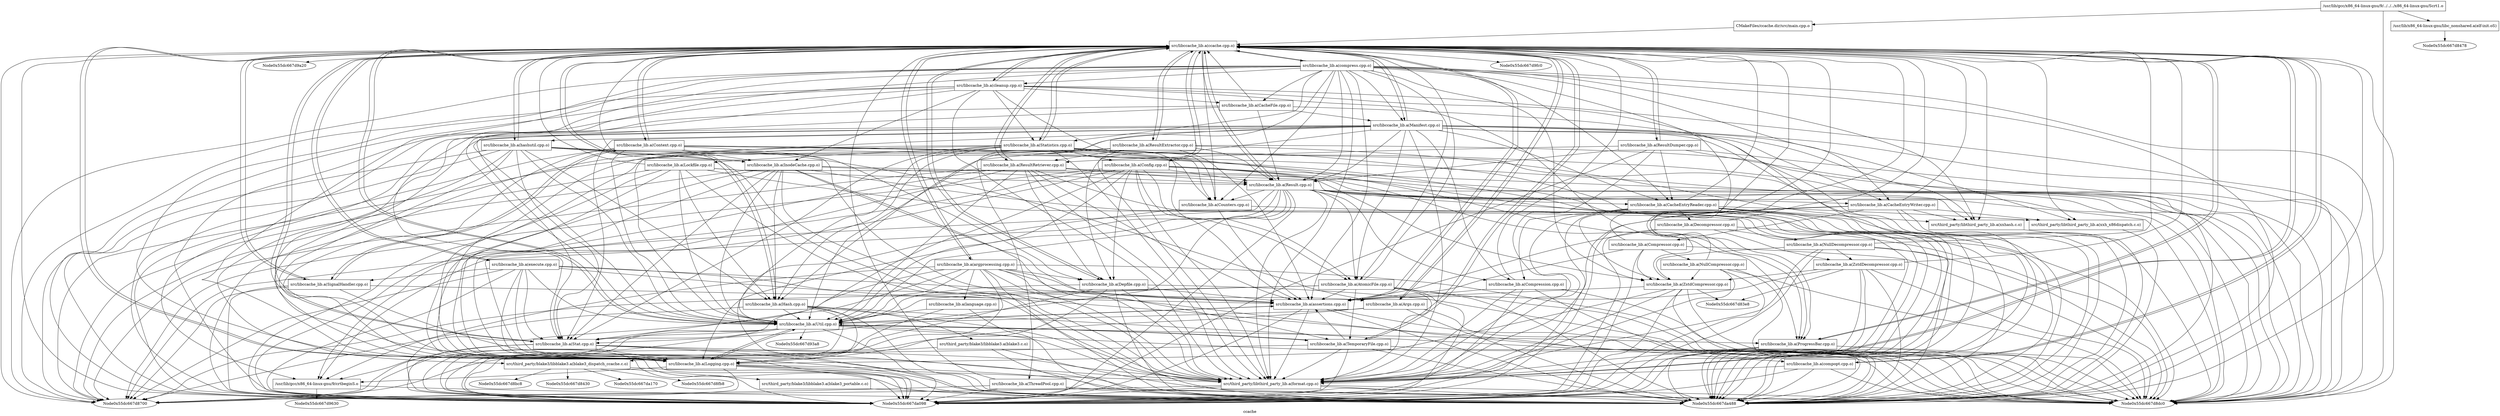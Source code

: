 digraph "ccache" {
	label="ccache";

	Node0x55dc667d9ca8 [shape=record,label="{/usr/lib/gcc/x86_64-linux-gnu/9/../../../x86_64-linux-gnu/Scrt1.o}"];
	Node0x55dc667d9ca8 -> Node0x55dc667d8af0;
	Node0x55dc667d9ca8 -> Node0x55dc667da488;
	Node0x55dc667d9ca8 -> Node0x55dc667d9ab0;
	Node0x55dc667d9168 [shape=record,label="{/usr/lib/gcc/x86_64-linux-gnu/9/crtbeginS.o}"];
	Node0x55dc667d9168 -> Node0x55dc667d9630;
	Node0x55dc667d9168 -> Node0x55dc667da488;
	Node0x55dc667d8af0 [shape=record,label="{CMakeFiles/ccache.dir/src/main.cpp.o}"];
	Node0x55dc667d8af0 -> Node0x55dc667d8b38;
	Node0x55dc667d8b38 [shape=record,label="{src/libccache_lib.a(ccache.cpp.o)}"];
	Node0x55dc667d8b38 -> Node0x55dc667d91b0;
	Node0x55dc667d8b38 -> Node0x55dc667d8598;
	Node0x55dc667d8b38 -> Node0x55dc667d9ee8;
	Node0x55dc667d8b38 -> Node0x55dc667da440;
	Node0x55dc667d8b38 -> Node0x55dc667da098;
	Node0x55dc667d8b38 -> Node0x55dc667d9a20;
	Node0x55dc667d8b38 -> Node0x55dc667d8dc0;
	Node0x55dc667d8b38 -> Node0x55dc667d8700;
	Node0x55dc667d8b38 -> Node0x55dc667da488;
	Node0x55dc667d8b38 -> Node0x55dc667d8280;
	Node0x55dc667d8b38 -> Node0x55dc667d9ea0;
	Node0x55dc667d8b38 -> Node0x55dc667d97e0;
	Node0x55dc667d8b38 -> Node0x55dc667d9240;
	Node0x55dc667d8b38 -> Node0x55dc667d8b80;
	Node0x55dc667d8b38 -> Node0x55dc667d8628;
	Node0x55dc667d8b38 -> Node0x55dc667d9c60;
	Node0x55dc667d8b38 -> Node0x55dc667d84c0;
	Node0x55dc667d8b38 -> Node0x55dc667d86b8;
	Node0x55dc667d8b38 -> Node0x55dc667d8aa8;
	Node0x55dc667d8b38 -> Node0x55dc667d9558;
	Node0x55dc667d8b38 -> Node0x55dc667d9870;
	Node0x55dc667d8b38 -> Node0x55dc667da3b0;
	Node0x55dc667d8b38 -> Node0x55dc667d95a0;
	Node0x55dc667d8b38 -> Node0x55dc667d8c58;
	Node0x55dc667d8b38 -> Node0x55dc667d8790;
	Node0x55dc667d8b38 -> Node0x55dc667d8508;
	Node0x55dc667d8b38 -> Node0x55dc667d9a68;
	Node0x55dc667d8b38 -> Node0x55dc667d9000;
	Node0x55dc667d8b38 -> Node0x55dc667d82c8;
	Node0x55dc667d8b38 -> Node0x55dc667d87d8;
	Node0x55dc667d8b38 -> Node0x55dc667d9fc0;
	Node0x55dc667d8b38 -> Node0x55dc667d8ca0;
	Node0x55dc667d8b38 -> Node0x55dc667d8670;
	Node0x55dc667d8b38 -> Node0x55dc667d8238;
	Node0x55dc667d91b0 [shape=record,label="{src/libccache_lib.a(ProgressBar.cpp.o)}"];
	Node0x55dc667d91b0 -> Node0x55dc667d8b38;
	Node0x55dc667d91b0 -> Node0x55dc667da098;
	Node0x55dc667d91b0 -> Node0x55dc667d8dc0;
	Node0x55dc667d91b0 -> Node0x55dc667da488;
	Node0x55dc667d91b0 -> Node0x55dc667d8ca0;
	Node0x55dc667d8598 [shape=record,label="{src/libccache_lib.a(Counters.cpp.o)}"];
	Node0x55dc667d8598 -> Node0x55dc667d9ee8;
	Node0x55dc667d8598 -> Node0x55dc667da098;
	Node0x55dc667d8598 -> Node0x55dc667da488;
	Node0x55dc667d9ee8 [shape=record,label="{src/libccache_lib.a(assertions.cpp.o)}"];
	Node0x55dc667d9ee8 -> Node0x55dc667d8b38;
	Node0x55dc667d9ee8 -> Node0x55dc667da440;
	Node0x55dc667d9ee8 -> Node0x55dc667da098;
	Node0x55dc667d9ee8 -> Node0x55dc667d8dc0;
	Node0x55dc667d9ee8 -> Node0x55dc667da488;
	Node0x55dc667d9ee8 -> Node0x55dc667d8ca0;
	Node0x55dc667da440 [shape=record,label="{src/libccache_lib.a(Util.cpp.o)}"];
	Node0x55dc667da440 -> Node0x55dc667d9168;
	Node0x55dc667da440 -> Node0x55dc667d8b38;
	Node0x55dc667da440 -> Node0x55dc667d91b0;
	Node0x55dc667da440 -> Node0x55dc667d9ee8;
	Node0x55dc667da440 -> Node0x55dc667da098;
	Node0x55dc667da440 -> Node0x55dc667d8dc0;
	Node0x55dc667da440 -> Node0x55dc667d8700;
	Node0x55dc667da440 -> Node0x55dc667da488;
	Node0x55dc667da440 -> Node0x55dc667d8280;
	Node0x55dc667da440 -> Node0x55dc667d9ea0;
	Node0x55dc667da440 -> Node0x55dc667d97e0;
	Node0x55dc667da440 -> Node0x55dc667d93a8;
	Node0x55dc667da440 -> Node0x55dc667d8ca0;
	Node0x55dc667d8280 [shape=record,label="{src/libccache_lib.a(Stat.cpp.o)}"];
	Node0x55dc667d8280 -> Node0x55dc667d8b38;
	Node0x55dc667d8280 -> Node0x55dc667da098;
	Node0x55dc667d8280 -> Node0x55dc667d8dc0;
	Node0x55dc667d8280 -> Node0x55dc667d8700;
	Node0x55dc667d8280 -> Node0x55dc667da488;
	Node0x55dc667d8280 -> Node0x55dc667d9ea0;
	Node0x55dc667d8280 -> Node0x55dc667d8ca0;
	Node0x55dc667d9ea0 [shape=record,label="{src/libccache_lib.a(Logging.cpp.o)}"];
	Node0x55dc667d9ea0 -> Node0x55dc667d9168;
	Node0x55dc667d9ea0 -> Node0x55dc667d8b38;
	Node0x55dc667d9ea0 -> Node0x55dc667da440;
	Node0x55dc667d9ea0 -> Node0x55dc667da098;
	Node0x55dc667d9ea0 -> Node0x55dc667d8dc0;
	Node0x55dc667d9ea0 -> Node0x55dc667d8700;
	Node0x55dc667d9ea0 -> Node0x55dc667da488;
	Node0x55dc667d9ea0 -> Node0x55dc667d8ca0;
	Node0x55dc667d97e0 [shape=record,label="{src/libccache_lib.a(TemporaryFile.cpp.o)}"];
	Node0x55dc667d97e0 -> Node0x55dc667d8b38;
	Node0x55dc667d97e0 -> Node0x55dc667d9ee8;
	Node0x55dc667d97e0 -> Node0x55dc667da440;
	Node0x55dc667d97e0 -> Node0x55dc667da098;
	Node0x55dc667d97e0 -> Node0x55dc667d8dc0;
	Node0x55dc667d97e0 -> Node0x55dc667d8700;
	Node0x55dc667d97e0 -> Node0x55dc667da488;
	Node0x55dc667d97e0 -> Node0x55dc667d8ca0;
	Node0x55dc667d9240 [shape=record,label="{src/libccache_lib.a(Args.cpp.o)}"];
	Node0x55dc667d9240 -> Node0x55dc667d8b38;
	Node0x55dc667d9240 -> Node0x55dc667da440;
	Node0x55dc667d9240 -> Node0x55dc667da098;
	Node0x55dc667d9240 -> Node0x55dc667d8dc0;
	Node0x55dc667d9240 -> Node0x55dc667da488;
	Node0x55dc667d8b80 [shape=record,label="{src/libccache_lib.a(Hash.cpp.o)}"];
	Node0x55dc667d8b80 -> Node0x55dc667d8b38;
	Node0x55dc667d8b80 -> Node0x55dc667da440;
	Node0x55dc667d8b80 -> Node0x55dc667da098;
	Node0x55dc667d8b80 -> Node0x55dc667d8dc0;
	Node0x55dc667d8b80 -> Node0x55dc667d8700;
	Node0x55dc667d8b80 -> Node0x55dc667da488;
	Node0x55dc667d8b80 -> Node0x55dc667d9ea0;
	Node0x55dc667d8b80 -> Node0x55dc667d8ca0;
	Node0x55dc667d8b80 -> Node0x55dc667d88b0;
	Node0x55dc667d8628 [shape=record,label="{src/libccache_lib.a(Result.cpp.o)}"];
	Node0x55dc667d8628 -> Node0x55dc667d9168;
	Node0x55dc667d8628 -> Node0x55dc667d8b38;
	Node0x55dc667d8628 -> Node0x55dc667d8598;
	Node0x55dc667d8628 -> Node0x55dc667da440;
	Node0x55dc667d8628 -> Node0x55dc667da098;
	Node0x55dc667d8628 -> Node0x55dc667d8dc0;
	Node0x55dc667d8628 -> Node0x55dc667d8700;
	Node0x55dc667d8628 -> Node0x55dc667da488;
	Node0x55dc667d8628 -> Node0x55dc667d8280;
	Node0x55dc667d8628 -> Node0x55dc667d9ea0;
	Node0x55dc667d8628 -> Node0x55dc667da2d8;
	Node0x55dc667d8628 -> Node0x55dc667d9cf0;
	Node0x55dc667d8628 -> Node0x55dc667da0e0;
	Node0x55dc667d8628 -> Node0x55dc667d8310;
	Node0x55dc667d8628 -> Node0x55dc667d8ca0;
	Node0x55dc667d8628 -> Node0x55dc667d8670;
	Node0x55dc667da2d8 [shape=record,label="{src/libccache_lib.a(CacheEntryWriter.cpp.o)}"];
	Node0x55dc667da2d8 -> Node0x55dc667d8b38;
	Node0x55dc667da2d8 -> Node0x55dc667da098;
	Node0x55dc667da2d8 -> Node0x55dc667d8dc0;
	Node0x55dc667da2d8 -> Node0x55dc667da488;
	Node0x55dc667da2d8 -> Node0x55dc667d9d38;
	Node0x55dc667da2d8 -> Node0x55dc667d8ca0;
	Node0x55dc667da2d8 -> Node0x55dc667d8670;
	Node0x55dc667da2d8 -> Node0x55dc667d8238;
	Node0x55dc667d9d38 [shape=record,label="{src/libccache_lib.a(Compressor.cpp.o)}"];
	Node0x55dc667d9d38 -> Node0x55dc667d8b38;
	Node0x55dc667d9d38 -> Node0x55dc667d9ee8;
	Node0x55dc667d9d38 -> Node0x55dc667da098;
	Node0x55dc667d9d38 -> Node0x55dc667d8dc0;
	Node0x55dc667d9d38 -> Node0x55dc667d9678;
	Node0x55dc667d9d38 -> Node0x55dc667d9708;
	Node0x55dc667d9678 [shape=record,label="{src/libccache_lib.a(ZstdCompressor.cpp.o)}"];
	Node0x55dc667d9678 -> Node0x55dc667d8b38;
	Node0x55dc667d9678 -> Node0x55dc667d9ee8;
	Node0x55dc667d9678 -> Node0x55dc667d83e8;
	Node0x55dc667d9678 -> Node0x55dc667da098;
	Node0x55dc667d9678 -> Node0x55dc667d8dc0;
	Node0x55dc667d9678 -> Node0x55dc667da488;
	Node0x55dc667d9678 -> Node0x55dc667d9ea0;
	Node0x55dc667d9678 -> Node0x55dc667d8ca0;
	Node0x55dc667d9708 [shape=record,label="{src/libccache_lib.a(NullCompressor.cpp.o)}"];
	Node0x55dc667d9708 -> Node0x55dc667d8b38;
	Node0x55dc667d9708 -> Node0x55dc667da098;
	Node0x55dc667d9708 -> Node0x55dc667d8dc0;
	Node0x55dc667d9708 -> Node0x55dc667da488;
	Node0x55dc667d9708 -> Node0x55dc667d9678;
	Node0x55dc667d9708 -> Node0x55dc667d8ca0;
	Node0x55dc667d9cf0 [shape=record,label="{src/libccache_lib.a(AtomicFile.cpp.o)}"];
	Node0x55dc667d9cf0 -> Node0x55dc667d8b38;
	Node0x55dc667d9cf0 -> Node0x55dc667d9ee8;
	Node0x55dc667d9cf0 -> Node0x55dc667da440;
	Node0x55dc667d9cf0 -> Node0x55dc667da098;
	Node0x55dc667d9cf0 -> Node0x55dc667d8dc0;
	Node0x55dc667d9cf0 -> Node0x55dc667d8700;
	Node0x55dc667d9cf0 -> Node0x55dc667da488;
	Node0x55dc667d9cf0 -> Node0x55dc667d97e0;
	Node0x55dc667d9cf0 -> Node0x55dc667d8ca0;
	Node0x55dc667da0e0 [shape=record,label="{src/libccache_lib.a(Compression.cpp.o)}"];
	Node0x55dc667da0e0 -> Node0x55dc667d8b38;
	Node0x55dc667da0e0 -> Node0x55dc667d9ee8;
	Node0x55dc667da0e0 -> Node0x55dc667da098;
	Node0x55dc667da0e0 -> Node0x55dc667d8dc0;
	Node0x55dc667da0e0 -> Node0x55dc667da488;
	Node0x55dc667da0e0 -> Node0x55dc667d8ca0;
	Node0x55dc667d8310 [shape=record,label="{src/libccache_lib.a(CacheEntryReader.cpp.o)}"];
	Node0x55dc667d8310 -> Node0x55dc667d8b38;
	Node0x55dc667d8310 -> Node0x55dc667da098;
	Node0x55dc667d8310 -> Node0x55dc667d8dc0;
	Node0x55dc667d8310 -> Node0x55dc667da488;
	Node0x55dc667d8310 -> Node0x55dc667d9678;
	Node0x55dc667d8310 -> Node0x55dc667da0e0;
	Node0x55dc667d8310 -> Node0x55dc667d8d78;
	Node0x55dc667d8310 -> Node0x55dc667d8ca0;
	Node0x55dc667d8310 -> Node0x55dc667d8670;
	Node0x55dc667d8310 -> Node0x55dc667d8238;
	Node0x55dc667d8d78 [shape=record,label="{src/libccache_lib.a(Decompressor.cpp.o)}"];
	Node0x55dc667d8d78 -> Node0x55dc667d8b38;
	Node0x55dc667d8d78 -> Node0x55dc667d9ee8;
	Node0x55dc667d8d78 -> Node0x55dc667da098;
	Node0x55dc667d8d78 -> Node0x55dc667d8dc0;
	Node0x55dc667d8d78 -> Node0x55dc667d9048;
	Node0x55dc667d8d78 -> Node0x55dc667d9af8;
	Node0x55dc667d9048 [shape=record,label="{src/libccache_lib.a(ZstdDecompressor.cpp.o)}"];
	Node0x55dc667d9048 -> Node0x55dc667d8b38;
	Node0x55dc667d9048 -> Node0x55dc667d9ee8;
	Node0x55dc667d9048 -> Node0x55dc667d83e8;
	Node0x55dc667d9048 -> Node0x55dc667da098;
	Node0x55dc667d9048 -> Node0x55dc667d8dc0;
	Node0x55dc667d9048 -> Node0x55dc667da488;
	Node0x55dc667d9048 -> Node0x55dc667d9678;
	Node0x55dc667d9048 -> Node0x55dc667d8ca0;
	Node0x55dc667d9af8 [shape=record,label="{src/libccache_lib.a(NullDecompressor.cpp.o)}"];
	Node0x55dc667d9af8 -> Node0x55dc667d8b38;
	Node0x55dc667d9af8 -> Node0x55dc667da098;
	Node0x55dc667d9af8 -> Node0x55dc667d8dc0;
	Node0x55dc667d9af8 -> Node0x55dc667da488;
	Node0x55dc667d9af8 -> Node0x55dc667d9678;
	Node0x55dc667d9af8 -> Node0x55dc667d9048;
	Node0x55dc667d9af8 -> Node0x55dc667d8ca0;
	Node0x55dc667d9c60 [shape=record,label="{src/libccache_lib.a(ResultRetriever.cpp.o)}"];
	Node0x55dc667d9c60 -> Node0x55dc667d8b38;
	Node0x55dc667d9c60 -> Node0x55dc667d9ee8;
	Node0x55dc667d9c60 -> Node0x55dc667da440;
	Node0x55dc667d9c60 -> Node0x55dc667da098;
	Node0x55dc667d9c60 -> Node0x55dc667d8dc0;
	Node0x55dc667d9c60 -> Node0x55dc667d8700;
	Node0x55dc667d9c60 -> Node0x55dc667da488;
	Node0x55dc667d9c60 -> Node0x55dc667d9ea0;
	Node0x55dc667d9c60 -> Node0x55dc667d8628;
	Node0x55dc667d9c60 -> Node0x55dc667d84c0;
	Node0x55dc667d9c60 -> Node0x55dc667d8ca0;
	Node0x55dc667d84c0 [shape=record,label="{src/libccache_lib.a(Depfile.cpp.o)}"];
	Node0x55dc667d84c0 -> Node0x55dc667d8b38;
	Node0x55dc667d84c0 -> Node0x55dc667d9ee8;
	Node0x55dc667d84c0 -> Node0x55dc667da440;
	Node0x55dc667d84c0 -> Node0x55dc667da098;
	Node0x55dc667d84c0 -> Node0x55dc667d8dc0;
	Node0x55dc667d84c0 -> Node0x55dc667da488;
	Node0x55dc667d84c0 -> Node0x55dc667d9ea0;
	Node0x55dc667d84c0 -> Node0x55dc667d8ca0;
	Node0x55dc667d86b8 [shape=record,label="{src/libccache_lib.a(Manifest.cpp.o)}"];
	Node0x55dc667d86b8 -> Node0x55dc667d9168;
	Node0x55dc667d86b8 -> Node0x55dc667d8b38;
	Node0x55dc667d86b8 -> Node0x55dc667da440;
	Node0x55dc667d86b8 -> Node0x55dc667da098;
	Node0x55dc667d86b8 -> Node0x55dc667d8dc0;
	Node0x55dc667d86b8 -> Node0x55dc667da488;
	Node0x55dc667d86b8 -> Node0x55dc667d8280;
	Node0x55dc667d86b8 -> Node0x55dc667d9ea0;
	Node0x55dc667d86b8 -> Node0x55dc667d8b80;
	Node0x55dc667d86b8 -> Node0x55dc667d8628;
	Node0x55dc667d86b8 -> Node0x55dc667da2d8;
	Node0x55dc667d86b8 -> Node0x55dc667d9cf0;
	Node0x55dc667d86b8 -> Node0x55dc667da0e0;
	Node0x55dc667d86b8 -> Node0x55dc667d8310;
	Node0x55dc667d86b8 -> Node0x55dc667d84c0;
	Node0x55dc667d86b8 -> Node0x55dc667d87d8;
	Node0x55dc667d86b8 -> Node0x55dc667d8ca0;
	Node0x55dc667d86b8 -> Node0x55dc667d8670;
	Node0x55dc667d86b8 -> Node0x55dc667d8238;
	Node0x55dc667d8aa8 [shape=record,label="{src/libccache_lib.a(Context.cpp.o)}"];
	Node0x55dc667d8aa8 -> Node0x55dc667d8b38;
	Node0x55dc667d8aa8 -> Node0x55dc667d8598;
	Node0x55dc667d8aa8 -> Node0x55dc667da440;
	Node0x55dc667d8aa8 -> Node0x55dc667da098;
	Node0x55dc667d8aa8 -> Node0x55dc667d8dc0;
	Node0x55dc667d8aa8 -> Node0x55dc667da488;
	Node0x55dc667d8aa8 -> Node0x55dc667d9ea0;
	Node0x55dc667d8aa8 -> Node0x55dc667d84c0;
	Node0x55dc667d8aa8 -> Node0x55dc667d9558;
	Node0x55dc667d8aa8 -> Node0x55dc667d9900;
	Node0x55dc667d8aa8 -> Node0x55dc667d8ca0;
	Node0x55dc667d9558 [shape=record,label="{src/libccache_lib.a(SignalHandler.cpp.o)}"];
	Node0x55dc667d9558 -> Node0x55dc667d8b38;
	Node0x55dc667d9558 -> Node0x55dc667d9ee8;
	Node0x55dc667d9558 -> Node0x55dc667da098;
	Node0x55dc667d9558 -> Node0x55dc667d8700;
	Node0x55dc667d9558 -> Node0x55dc667da488;
	Node0x55dc667d9558 -> Node0x55dc667d8aa8;
	Node0x55dc667d9870 [shape=record,label="{src/libccache_lib.a(Statistics.cpp.o)}"];
	Node0x55dc667d9870 -> Node0x55dc667d8b38;
	Node0x55dc667d9870 -> Node0x55dc667d91b0;
	Node0x55dc667d9870 -> Node0x55dc667d8598;
	Node0x55dc667d9870 -> Node0x55dc667da440;
	Node0x55dc667d9870 -> Node0x55dc667da098;
	Node0x55dc667d9870 -> Node0x55dc667d8dc0;
	Node0x55dc667d9870 -> Node0x55dc667da488;
	Node0x55dc667d9870 -> Node0x55dc667d8280;
	Node0x55dc667d9870 -> Node0x55dc667d9ea0;
	Node0x55dc667d9870 -> Node0x55dc667d8b80;
	Node0x55dc667d9870 -> Node0x55dc667d9cf0;
	Node0x55dc667d9870 -> Node0x55dc667da3b0;
	Node0x55dc667d9870 -> Node0x55dc667d98b8;
	Node0x55dc667d9870 -> Node0x55dc667d8ca0;
	Node0x55dc667da3b0 [shape=record,label="{src/libccache_lib.a(Config.cpp.o)}"];
	Node0x55dc667da3b0 -> Node0x55dc667d9168;
	Node0x55dc667da3b0 -> Node0x55dc667d8b38;
	Node0x55dc667da3b0 -> Node0x55dc667d91b0;
	Node0x55dc667da3b0 -> Node0x55dc667d9ee8;
	Node0x55dc667da3b0 -> Node0x55dc667da440;
	Node0x55dc667da3b0 -> Node0x55dc667da098;
	Node0x55dc667da3b0 -> Node0x55dc667d8dc0;
	Node0x55dc667da3b0 -> Node0x55dc667d8700;
	Node0x55dc667da3b0 -> Node0x55dc667da488;
	Node0x55dc667da3b0 -> Node0x55dc667d8280;
	Node0x55dc667da3b0 -> Node0x55dc667d8628;
	Node0x55dc667da3b0 -> Node0x55dc667d9678;
	Node0x55dc667da3b0 -> Node0x55dc667d9cf0;
	Node0x55dc667da3b0 -> Node0x55dc667d84c0;
	Node0x55dc667da3b0 -> Node0x55dc667d8ca0;
	Node0x55dc667d98b8 [shape=record,label="{src/libccache_lib.a(Lockfile.cpp.o)}"];
	Node0x55dc667d98b8 -> Node0x55dc667d8b38;
	Node0x55dc667d98b8 -> Node0x55dc667da440;
	Node0x55dc667d98b8 -> Node0x55dc667da098;
	Node0x55dc667d98b8 -> Node0x55dc667d8dc0;
	Node0x55dc667d98b8 -> Node0x55dc667d8700;
	Node0x55dc667d98b8 -> Node0x55dc667da488;
	Node0x55dc667d98b8 -> Node0x55dc667d9ea0;
	Node0x55dc667d98b8 -> Node0x55dc667d8b80;
	Node0x55dc667d98b8 -> Node0x55dc667d8628;
	Node0x55dc667d98b8 -> Node0x55dc667d8ca0;
	Node0x55dc667d95a0 [shape=record,label="{src/libccache_lib.a(argprocessing.cpp.o)}"];
	Node0x55dc667d95a0 -> Node0x55dc667d9168;
	Node0x55dc667d95a0 -> Node0x55dc667d8b38;
	Node0x55dc667d95a0 -> Node0x55dc667d9ee8;
	Node0x55dc667d95a0 -> Node0x55dc667da440;
	Node0x55dc667d95a0 -> Node0x55dc667da098;
	Node0x55dc667d95a0 -> Node0x55dc667d8dc0;
	Node0x55dc667d95a0 -> Node0x55dc667da488;
	Node0x55dc667d95a0 -> Node0x55dc667d8280;
	Node0x55dc667d95a0 -> Node0x55dc667d9ea0;
	Node0x55dc667d95a0 -> Node0x55dc667d9240;
	Node0x55dc667d95a0 -> Node0x55dc667d84c0;
	Node0x55dc667d95a0 -> Node0x55dc667d9a68;
	Node0x55dc667d95a0 -> Node0x55dc667d8160;
	Node0x55dc667d95a0 -> Node0x55dc667d8ca0;
	Node0x55dc667d8c58 [shape=record,label="{src/libccache_lib.a(ResultDumper.cpp.o)}"];
	Node0x55dc667d8c58 -> Node0x55dc667d8b38;
	Node0x55dc667d8c58 -> Node0x55dc667da098;
	Node0x55dc667d8c58 -> Node0x55dc667d8dc0;
	Node0x55dc667d8c58 -> Node0x55dc667da488;
	Node0x55dc667d8c58 -> Node0x55dc667d8628;
	Node0x55dc667d8c58 -> Node0x55dc667d8310;
	Node0x55dc667d8c58 -> Node0x55dc667d9c60;
	Node0x55dc667d8c58 -> Node0x55dc667d8ca0;
	Node0x55dc667d8790 [shape=record,label="{src/libccache_lib.a(ResultExtractor.cpp.o)}"];
	Node0x55dc667d8790 -> Node0x55dc667d8b38;
	Node0x55dc667d8790 -> Node0x55dc667d9ee8;
	Node0x55dc667d8790 -> Node0x55dc667da440;
	Node0x55dc667d8790 -> Node0x55dc667da098;
	Node0x55dc667d8790 -> Node0x55dc667d8dc0;
	Node0x55dc667d8790 -> Node0x55dc667d8700;
	Node0x55dc667d8790 -> Node0x55dc667da488;
	Node0x55dc667d8790 -> Node0x55dc667d8628;
	Node0x55dc667d8790 -> Node0x55dc667d9c60;
	Node0x55dc667d8790 -> Node0x55dc667d8ca0;
	Node0x55dc667d8508 [shape=record,label="{src/libccache_lib.a(cleanup.cpp.o)}"];
	Node0x55dc667d8508 -> Node0x55dc667d8b38;
	Node0x55dc667d8508 -> Node0x55dc667d91b0;
	Node0x55dc667d8508 -> Node0x55dc667d8598;
	Node0x55dc667d8508 -> Node0x55dc667da440;
	Node0x55dc667d8508 -> Node0x55dc667da098;
	Node0x55dc667d8508 -> Node0x55dc667d8dc0;
	Node0x55dc667d8508 -> Node0x55dc667d8700;
	Node0x55dc667d8508 -> Node0x55dc667da488;
	Node0x55dc667d8508 -> Node0x55dc667d9ea0;
	Node0x55dc667d8508 -> Node0x55dc667d9870;
	Node0x55dc667d8508 -> Node0x55dc667d9e10;
	Node0x55dc667d8508 -> Node0x55dc667d9900;
	Node0x55dc667d8508 -> Node0x55dc667d8ca0;
	Node0x55dc667d9e10 [shape=record,label="{src/libccache_lib.a(CacheFile.cpp.o)}"];
	Node0x55dc667d9e10 -> Node0x55dc667d8b38;
	Node0x55dc667d9e10 -> Node0x55dc667da098;
	Node0x55dc667d9e10 -> Node0x55dc667da488;
	Node0x55dc667d9e10 -> Node0x55dc667d8280;
	Node0x55dc667d9e10 -> Node0x55dc667d8628;
	Node0x55dc667d9e10 -> Node0x55dc667d86b8;
	Node0x55dc667d9a68 [shape=record,label="{src/libccache_lib.a(compopt.cpp.o)}"];
	Node0x55dc667d9a68 -> Node0x55dc667d8b38;
	Node0x55dc667d9a68 -> Node0x55dc667da098;
	Node0x55dc667d9a68 -> Node0x55dc667d8dc0;
	Node0x55dc667d9a68 -> Node0x55dc667da488;
	Node0x55dc667d9a68 -> Node0x55dc667d8ca0;
	Node0x55dc667d9000 [shape=record,label="{src/libccache_lib.a(compress.cpp.o)}"];
	Node0x55dc667d9000 -> Node0x55dc667d8b38;
	Node0x55dc667d9000 -> Node0x55dc667d91b0;
	Node0x55dc667d9000 -> Node0x55dc667d8598;
	Node0x55dc667d9000 -> Node0x55dc667d9ee8;
	Node0x55dc667d9000 -> Node0x55dc667da440;
	Node0x55dc667d9000 -> Node0x55dc667da098;
	Node0x55dc667d9000 -> Node0x55dc667d8dc0;
	Node0x55dc667d9000 -> Node0x55dc667d8700;
	Node0x55dc667d9000 -> Node0x55dc667da488;
	Node0x55dc667d9000 -> Node0x55dc667d8280;
	Node0x55dc667d9000 -> Node0x55dc667d9ea0;
	Node0x55dc667d9000 -> Node0x55dc667d8628;
	Node0x55dc667d9000 -> Node0x55dc667da2d8;
	Node0x55dc667d9000 -> Node0x55dc667d9678;
	Node0x55dc667d9000 -> Node0x55dc667d9cf0;
	Node0x55dc667d9000 -> Node0x55dc667d8310;
	Node0x55dc667d9000 -> Node0x55dc667d86b8;
	Node0x55dc667d9000 -> Node0x55dc667d9870;
	Node0x55dc667d9000 -> Node0x55dc667d8508;
	Node0x55dc667d9000 -> Node0x55dc667d9e10;
	Node0x55dc667d9000 -> Node0x55dc667d8e50;
	Node0x55dc667d9000 -> Node0x55dc667d8ca0;
	Node0x55dc667d9000 -> Node0x55dc667d8670;
	Node0x55dc667d8e50 [shape=record,label="{src/libccache_lib.a(ThreadPool.cpp.o)}"];
	Node0x55dc667d8e50 -> Node0x55dc667d8b38;
	Node0x55dc667d8e50 -> Node0x55dc667da098;
	Node0x55dc667d8e50 -> Node0x55dc667d8dc0;
	Node0x55dc667d8e50 -> Node0x55dc667d8700;
	Node0x55dc667d8e50 -> Node0x55dc667da488;
	Node0x55dc667d82c8 [shape=record,label="{src/libccache_lib.a(execute.cpp.o)}"];
	Node0x55dc667d82c8 -> Node0x55dc667d8b38;
	Node0x55dc667d82c8 -> Node0x55dc667d9ee8;
	Node0x55dc667d82c8 -> Node0x55dc667da440;
	Node0x55dc667d82c8 -> Node0x55dc667da098;
	Node0x55dc667d82c8 -> Node0x55dc667d8dc0;
	Node0x55dc667d82c8 -> Node0x55dc667d8700;
	Node0x55dc667d82c8 -> Node0x55dc667da488;
	Node0x55dc667d82c8 -> Node0x55dc667d8280;
	Node0x55dc667d82c8 -> Node0x55dc667d9ea0;
	Node0x55dc667d82c8 -> Node0x55dc667d9558;
	Node0x55dc667d82c8 -> Node0x55dc667d8ca0;
	Node0x55dc667d87d8 [shape=record,label="{src/libccache_lib.a(hashutil.cpp.o)}"];
	Node0x55dc667d87d8 -> Node0x55dc667d8b38;
	Node0x55dc667d87d8 -> Node0x55dc667da440;
	Node0x55dc667d87d8 -> Node0x55dc667da098;
	Node0x55dc667d87d8 -> Node0x55dc667d8dc0;
	Node0x55dc667d87d8 -> Node0x55dc667d8700;
	Node0x55dc667d87d8 -> Node0x55dc667da488;
	Node0x55dc667d87d8 -> Node0x55dc667d8280;
	Node0x55dc667d87d8 -> Node0x55dc667d9ea0;
	Node0x55dc667d87d8 -> Node0x55dc667d9240;
	Node0x55dc667d87d8 -> Node0x55dc667d8b80;
	Node0x55dc667d87d8 -> Node0x55dc667d9900;
	Node0x55dc667d87d8 -> Node0x55dc667d8ca0;
	Node0x55dc667d87d8 -> Node0x55dc667d8f70;
	Node0x55dc667d8160 [shape=record,label="{src/libccache_lib.a(language.cpp.o)}"];
	Node0x55dc667d8160 -> Node0x55dc667da440;
	Node0x55dc667d8160 -> Node0x55dc667da098;
	Node0x55dc667d8160 -> Node0x55dc667da488;
	Node0x55dc667d9900 [shape=record,label="{src/libccache_lib.a(InodeCache.cpp.o)}"];
	Node0x55dc667d9900 -> Node0x55dc667d8b38;
	Node0x55dc667d9900 -> Node0x55dc667d9ee8;
	Node0x55dc667d9900 -> Node0x55dc667da440;
	Node0x55dc667d9900 -> Node0x55dc667da098;
	Node0x55dc667d9900 -> Node0x55dc667d8dc0;
	Node0x55dc667d9900 -> Node0x55dc667d8700;
	Node0x55dc667d9900 -> Node0x55dc667da488;
	Node0x55dc667d9900 -> Node0x55dc667d8280;
	Node0x55dc667d9900 -> Node0x55dc667d9ea0;
	Node0x55dc667d9900 -> Node0x55dc667d97e0;
	Node0x55dc667d9900 -> Node0x55dc667d8b80;
	Node0x55dc667d9900 -> Node0x55dc667d8628;
	Node0x55dc667d9900 -> Node0x55dc667d8ca0;
	Node0x55dc667d8ca0 [shape=record,label="{src/third_party/libthird_party_lib.a(format.cpp.o)}"];
	Node0x55dc667d8ca0 -> Node0x55dc667d8b38;
	Node0x55dc667d8ca0 -> Node0x55dc667da098;
	Node0x55dc667d8ca0 -> Node0x55dc667d8dc0;
	Node0x55dc667d8ca0 -> Node0x55dc667d8700;
	Node0x55dc667d8ca0 -> Node0x55dc667da488;
	Node0x55dc667d8670 [shape=record,label="{src/third_party/libthird_party_lib.a(xxhash.c.o)}"];
	Node0x55dc667d8670 -> Node0x55dc667da488;
	Node0x55dc667d8238 [shape=record,label="{src/third_party/libthird_party_lib.a(xxh_x86dispatch.c.o)}"];
	Node0x55dc667d8238 -> Node0x55dc667da488;
	Node0x55dc667d88b0 [shape=record,label="{src/third_party/blake3/libblake3.a(blake3.c.o)}"];
	Node0x55dc667d88b0 -> Node0x55dc667d8dc0;
	Node0x55dc667d88b0 -> Node0x55dc667da488;
	Node0x55dc667d88b0 -> Node0x55dc667d8f70;
	Node0x55dc667d8f70 [shape=record,label="{src/third_party/blake3/libblake3.a(blake3_dispatch_ccache.c.o)}"];
	Node0x55dc667d8f70 -> Node0x55dc667da488;
	Node0x55dc667d8f70 -> Node0x55dc667d9c18;
	Node0x55dc667d8f70 -> Node0x55dc667d8fb8;
	Node0x55dc667d8f70 -> Node0x55dc667d8bc8;
	Node0x55dc667d8f70 -> Node0x55dc667d8430;
	Node0x55dc667d8f70 -> Node0x55dc667da170;
	Node0x55dc667d9c18 [shape=record,label="{src/third_party/blake3/libblake3.a(blake3_portable.c.o)}"];
	Node0x55dc667d9c18 -> Node0x55dc667da488;
	Node0x55dc667d9ab0 [shape=record,label="{/usr/lib/x86_64-linux-gnu/libc_nonshared.a(elf-init.oS)}"];
	Node0x55dc667d9ab0 -> Node0x55dc667d8478;
}

